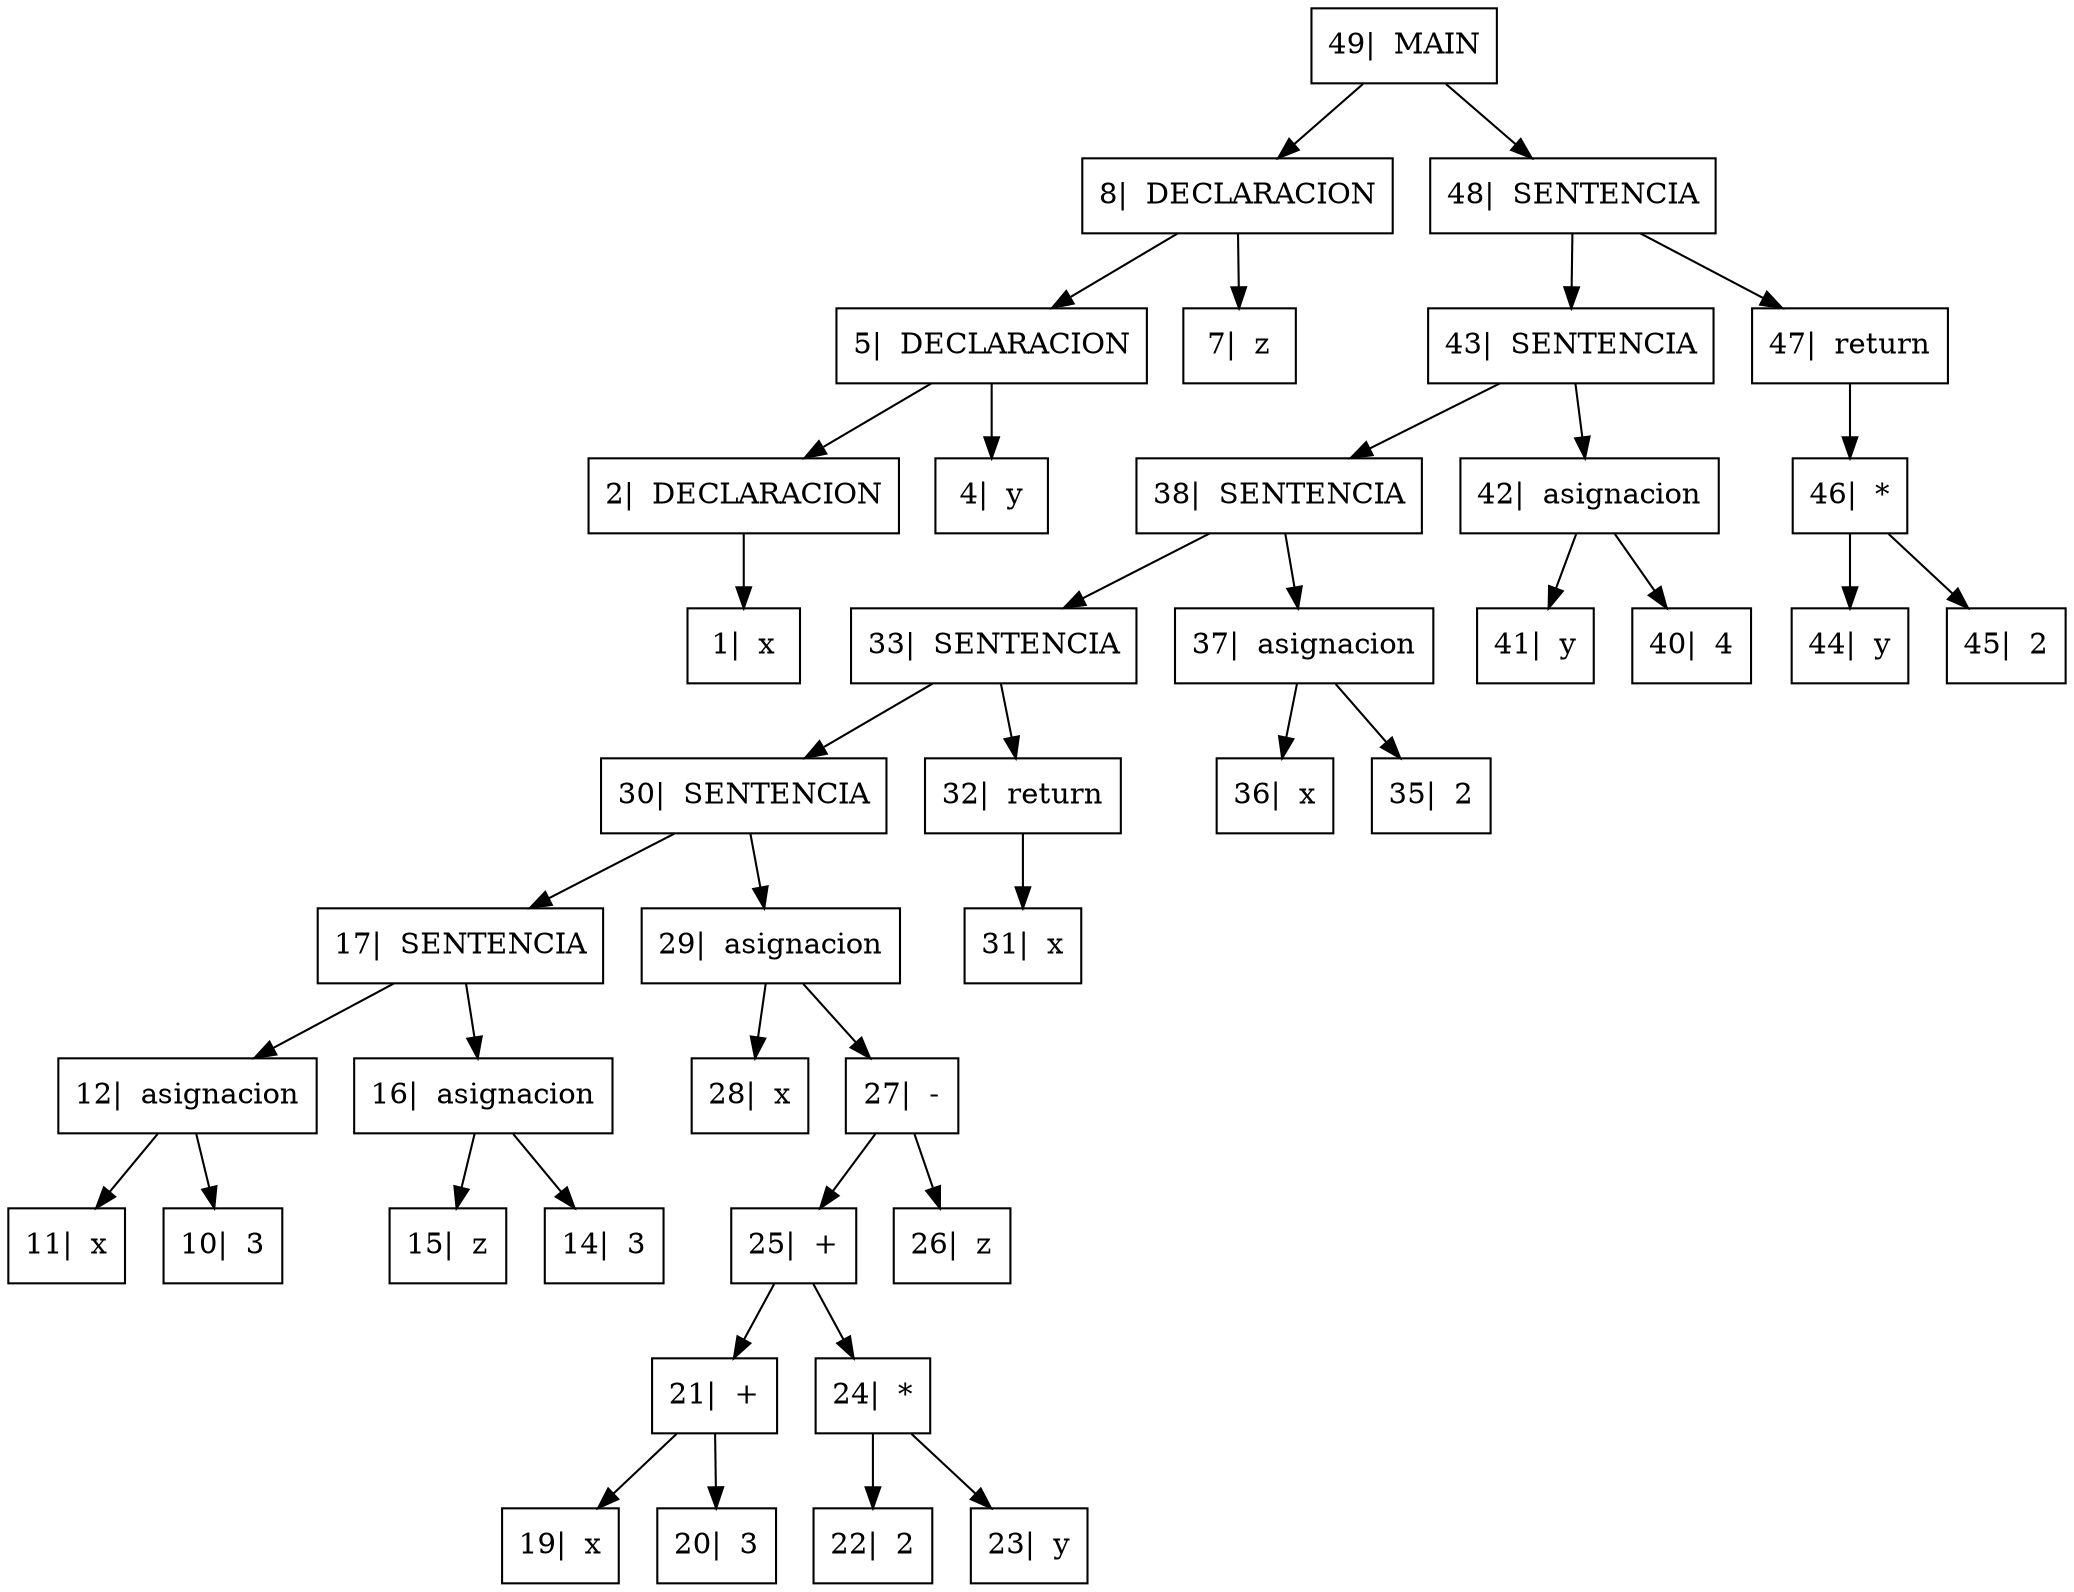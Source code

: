 digraph{

rankdir=TB;

node[shape=box];
"49|  MAIN" -> "8|  DECLARACION", "48|  SENTENCIA";
"8|  DECLARACION" -> "5|  DECLARACION", "7|  z";
"5|  DECLARACION" -> "2|  DECLARACION", "4|  y";
"2|  DECLARACION" -> "1|  x" ;
"48|  SENTENCIA" -> "43|  SENTENCIA", "47|  return";
"43|  SENTENCIA" -> "38|  SENTENCIA", "42|  asignacion";
"38|  SENTENCIA" -> "33|  SENTENCIA", "37|  asignacion";
"33|  SENTENCIA" -> "30|  SENTENCIA", "32|  return";
"30|  SENTENCIA" -> "17|  SENTENCIA", "29|  asignacion";
"17|  SENTENCIA" -> "12|  asignacion", "16|  asignacion";
"12|  asignacion" -> "11|  x", "10|  3";
"16|  asignacion" -> "15|  z", "14|  3";
"29|  asignacion" -> "28|  x", "27|  -";
"27|  -" -> "25|  +", "26|  z";
"25|  +" -> "21|  +", "24|  *";
"21|  +" -> "19|  x", "20|  3";
"24|  *" -> "22|  2", "23|  y";
"32|  return" -> "31|  x" ;
"37|  asignacion" -> "36|  x", "35|  2";
"42|  asignacion" -> "41|  y", "40|  4";
"47|  return" -> "46|  *" ;
"46|  *" -> "44|  y", "45|  2";
}
